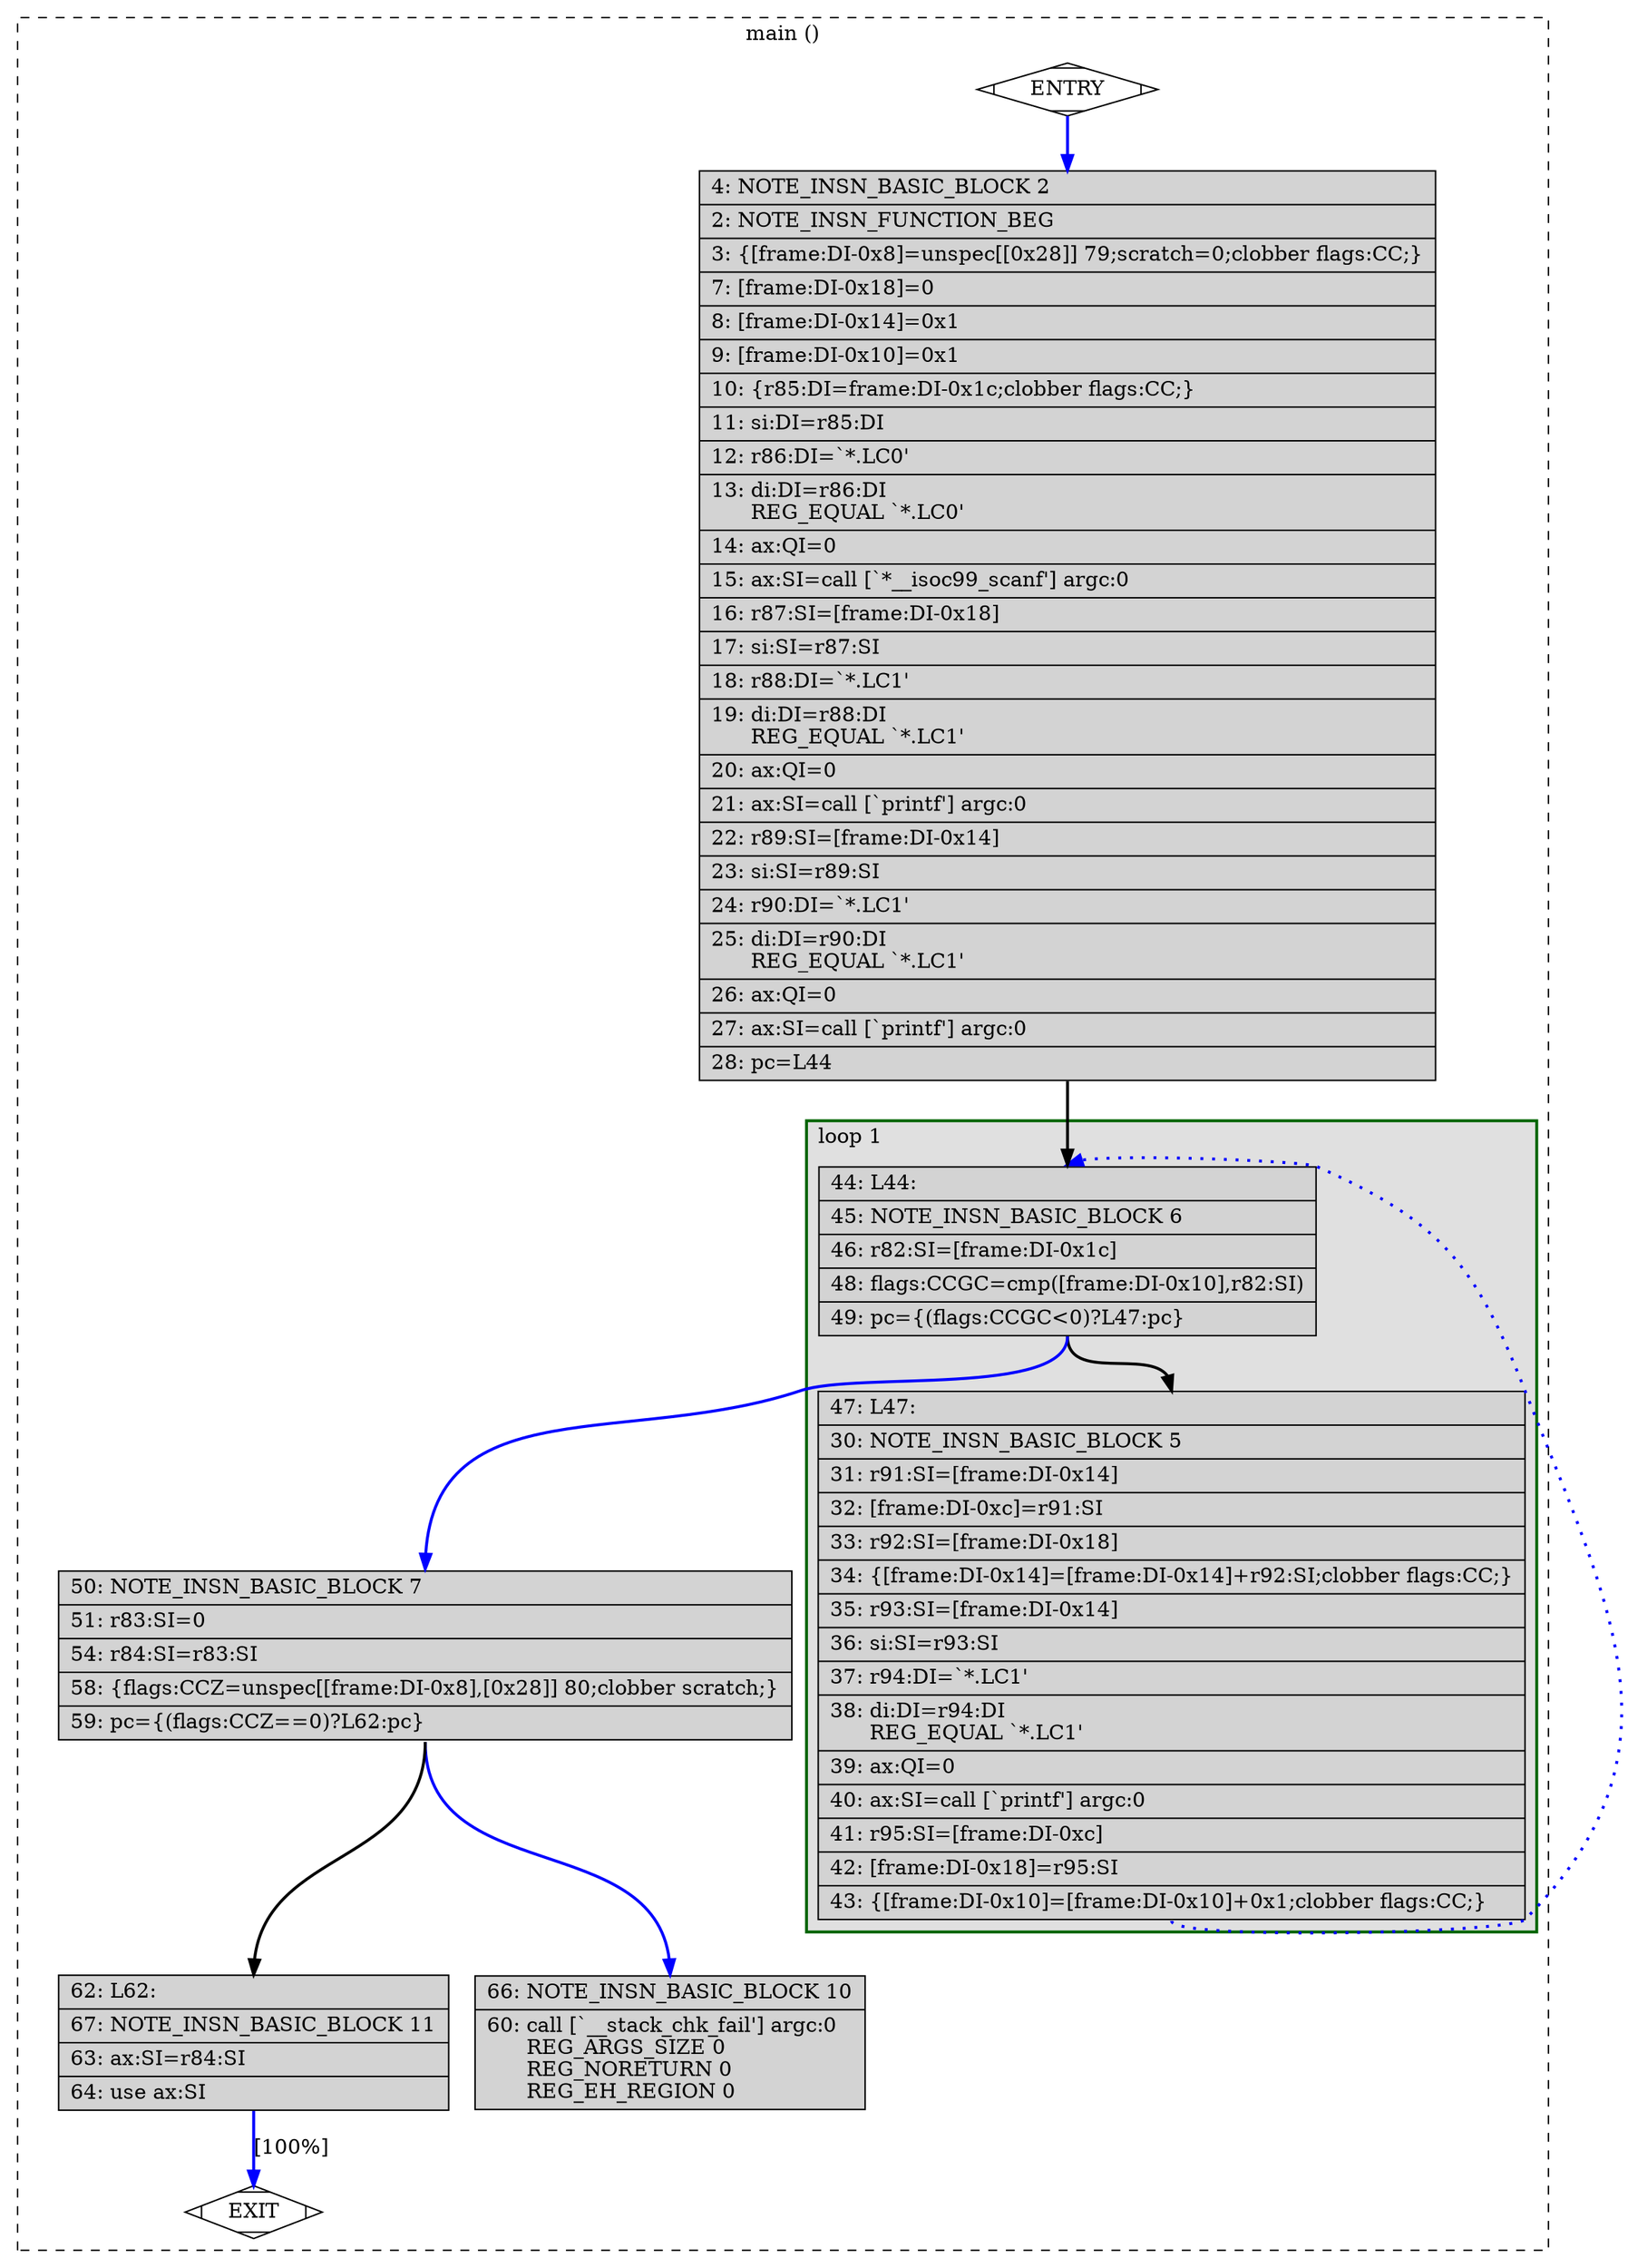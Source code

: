 digraph "a-fibo.c.246r.vregs" {
overlap=false;
subgraph "cluster_main" {
	style="dashed";
	color="black";
	label="main ()";
	subgraph cluster_0_1 {
	style="filled";
	color="darkgreen";
	fillcolor="grey88";
	label="loop 1";
	labeljust=l;
	penwidth=2;
	fn_0_basic_block_6 [shape=record,style=filled,fillcolor=lightgrey,label="{\ \ \ 44:\ L44:\l\
|\ \ \ 45:\ NOTE_INSN_BASIC_BLOCK\ 6\l\
|\ \ \ 46:\ r82:SI=[frame:DI-0x1c]\l\
|\ \ \ 48:\ flags:CCGC=cmp([frame:DI-0x10],r82:SI)\l\
|\ \ \ 49:\ pc=\{(flags:CCGC\<0)?L47:pc\}\l\
}"];

	fn_0_basic_block_5 [shape=record,style=filled,fillcolor=lightgrey,label="{\ \ \ 47:\ L47:\l\
|\ \ \ 30:\ NOTE_INSN_BASIC_BLOCK\ 5\l\
|\ \ \ 31:\ r91:SI=[frame:DI-0x14]\l\
|\ \ \ 32:\ [frame:DI-0xc]=r91:SI\l\
|\ \ \ 33:\ r92:SI=[frame:DI-0x18]\l\
|\ \ \ 34:\ \{[frame:DI-0x14]=[frame:DI-0x14]+r92:SI;clobber\ flags:CC;\}\l\
|\ \ \ 35:\ r93:SI=[frame:DI-0x14]\l\
|\ \ \ 36:\ si:SI=r93:SI\l\
|\ \ \ 37:\ r94:DI=`*.LC1'\l\
|\ \ \ 38:\ di:DI=r94:DI\l\
\ \ \ \ \ \ REG_EQUAL\ `*.LC1'\l\
|\ \ \ 39:\ ax:QI=0\l\
|\ \ \ 40:\ ax:SI=call\ [`printf']\ argc:0\l\
|\ \ \ 41:\ r95:SI=[frame:DI-0xc]\l\
|\ \ \ 42:\ [frame:DI-0x18]=r95:SI\l\
|\ \ \ 43:\ \{[frame:DI-0x10]=[frame:DI-0x10]+0x1;clobber\ flags:CC;\}\l\
}"];

	}
	fn_0_basic_block_0 [shape=Mdiamond,style=filled,fillcolor=white,label="ENTRY"];

	fn_0_basic_block_1 [shape=Mdiamond,style=filled,fillcolor=white,label="EXIT"];

	fn_0_basic_block_2 [shape=record,style=filled,fillcolor=lightgrey,label="{\ \ \ \ 4:\ NOTE_INSN_BASIC_BLOCK\ 2\l\
|\ \ \ \ 2:\ NOTE_INSN_FUNCTION_BEG\l\
|\ \ \ \ 3:\ \{[frame:DI-0x8]=unspec[[0x28]]\ 79;scratch=0;clobber\ flags:CC;\}\l\
|\ \ \ \ 7:\ [frame:DI-0x18]=0\l\
|\ \ \ \ 8:\ [frame:DI-0x14]=0x1\l\
|\ \ \ \ 9:\ [frame:DI-0x10]=0x1\l\
|\ \ \ 10:\ \{r85:DI=frame:DI-0x1c;clobber\ flags:CC;\}\l\
|\ \ \ 11:\ si:DI=r85:DI\l\
|\ \ \ 12:\ r86:DI=`*.LC0'\l\
|\ \ \ 13:\ di:DI=r86:DI\l\
\ \ \ \ \ \ REG_EQUAL\ `*.LC0'\l\
|\ \ \ 14:\ ax:QI=0\l\
|\ \ \ 15:\ ax:SI=call\ [`*__isoc99_scanf']\ argc:0\l\
|\ \ \ 16:\ r87:SI=[frame:DI-0x18]\l\
|\ \ \ 17:\ si:SI=r87:SI\l\
|\ \ \ 18:\ r88:DI=`*.LC1'\l\
|\ \ \ 19:\ di:DI=r88:DI\l\
\ \ \ \ \ \ REG_EQUAL\ `*.LC1'\l\
|\ \ \ 20:\ ax:QI=0\l\
|\ \ \ 21:\ ax:SI=call\ [`printf']\ argc:0\l\
|\ \ \ 22:\ r89:SI=[frame:DI-0x14]\l\
|\ \ \ 23:\ si:SI=r89:SI\l\
|\ \ \ 24:\ r90:DI=`*.LC1'\l\
|\ \ \ 25:\ di:DI=r90:DI\l\
\ \ \ \ \ \ REG_EQUAL\ `*.LC1'\l\
|\ \ \ 26:\ ax:QI=0\l\
|\ \ \ 27:\ ax:SI=call\ [`printf']\ argc:0\l\
|\ \ \ 28:\ pc=L44\l\
}"];

	fn_0_basic_block_7 [shape=record,style=filled,fillcolor=lightgrey,label="{\ \ \ 50:\ NOTE_INSN_BASIC_BLOCK\ 7\l\
|\ \ \ 51:\ r83:SI=0\l\
|\ \ \ 54:\ r84:SI=r83:SI\l\
|\ \ \ 58:\ \{flags:CCZ=unspec[[frame:DI-0x8],[0x28]]\ 80;clobber\ scratch;\}\l\
|\ \ \ 59:\ pc=\{(flags:CCZ==0)?L62:pc\}\l\
}"];

	fn_0_basic_block_10 [shape=record,style=filled,fillcolor=lightgrey,label="{\ \ \ 66:\ NOTE_INSN_BASIC_BLOCK\ 10\l\
|\ \ \ 60:\ call\ [`__stack_chk_fail']\ argc:0\l\
\ \ \ \ \ \ REG_ARGS_SIZE\ 0\l\
\ \ \ \ \ \ REG_NORETURN\ 0\l\
\ \ \ \ \ \ REG_EH_REGION\ 0\l\
}"];

	fn_0_basic_block_11 [shape=record,style=filled,fillcolor=lightgrey,label="{\ \ \ 62:\ L62:\l\
|\ \ \ 67:\ NOTE_INSN_BASIC_BLOCK\ 11\l\
|\ \ \ 63:\ ax:SI=r84:SI\l\
|\ \ \ 64:\ use\ ax:SI\l\
}"];

	fn_0_basic_block_0:s -> fn_0_basic_block_2:n [style="solid,bold",color=blue,weight=100,constraint=true];
	fn_0_basic_block_2:s -> fn_0_basic_block_6:n [style="solid,bold",color=black,weight=10,constraint=true];
	fn_0_basic_block_5:s -> fn_0_basic_block_6:n [style="dotted,bold",color=blue,weight=10,constraint=false];
	fn_0_basic_block_6:s -> fn_0_basic_block_5:n [style="solid,bold",color=black,weight=10,constraint=true];
	fn_0_basic_block_6:s -> fn_0_basic_block_7:n [style="solid,bold",color=blue,weight=100,constraint=true];
	fn_0_basic_block_7:s -> fn_0_basic_block_11:n [style="solid,bold",color=black,weight=10,constraint=true];
	fn_0_basic_block_7:s -> fn_0_basic_block_10:n [style="solid,bold",color=blue,weight=100,constraint=true];
	fn_0_basic_block_11:s -> fn_0_basic_block_1:n [style="solid,bold",color=blue,weight=100,constraint=true,label="[100%]"];
	fn_0_basic_block_0:s -> fn_0_basic_block_1:n [style="invis",constraint=true];
}
}
